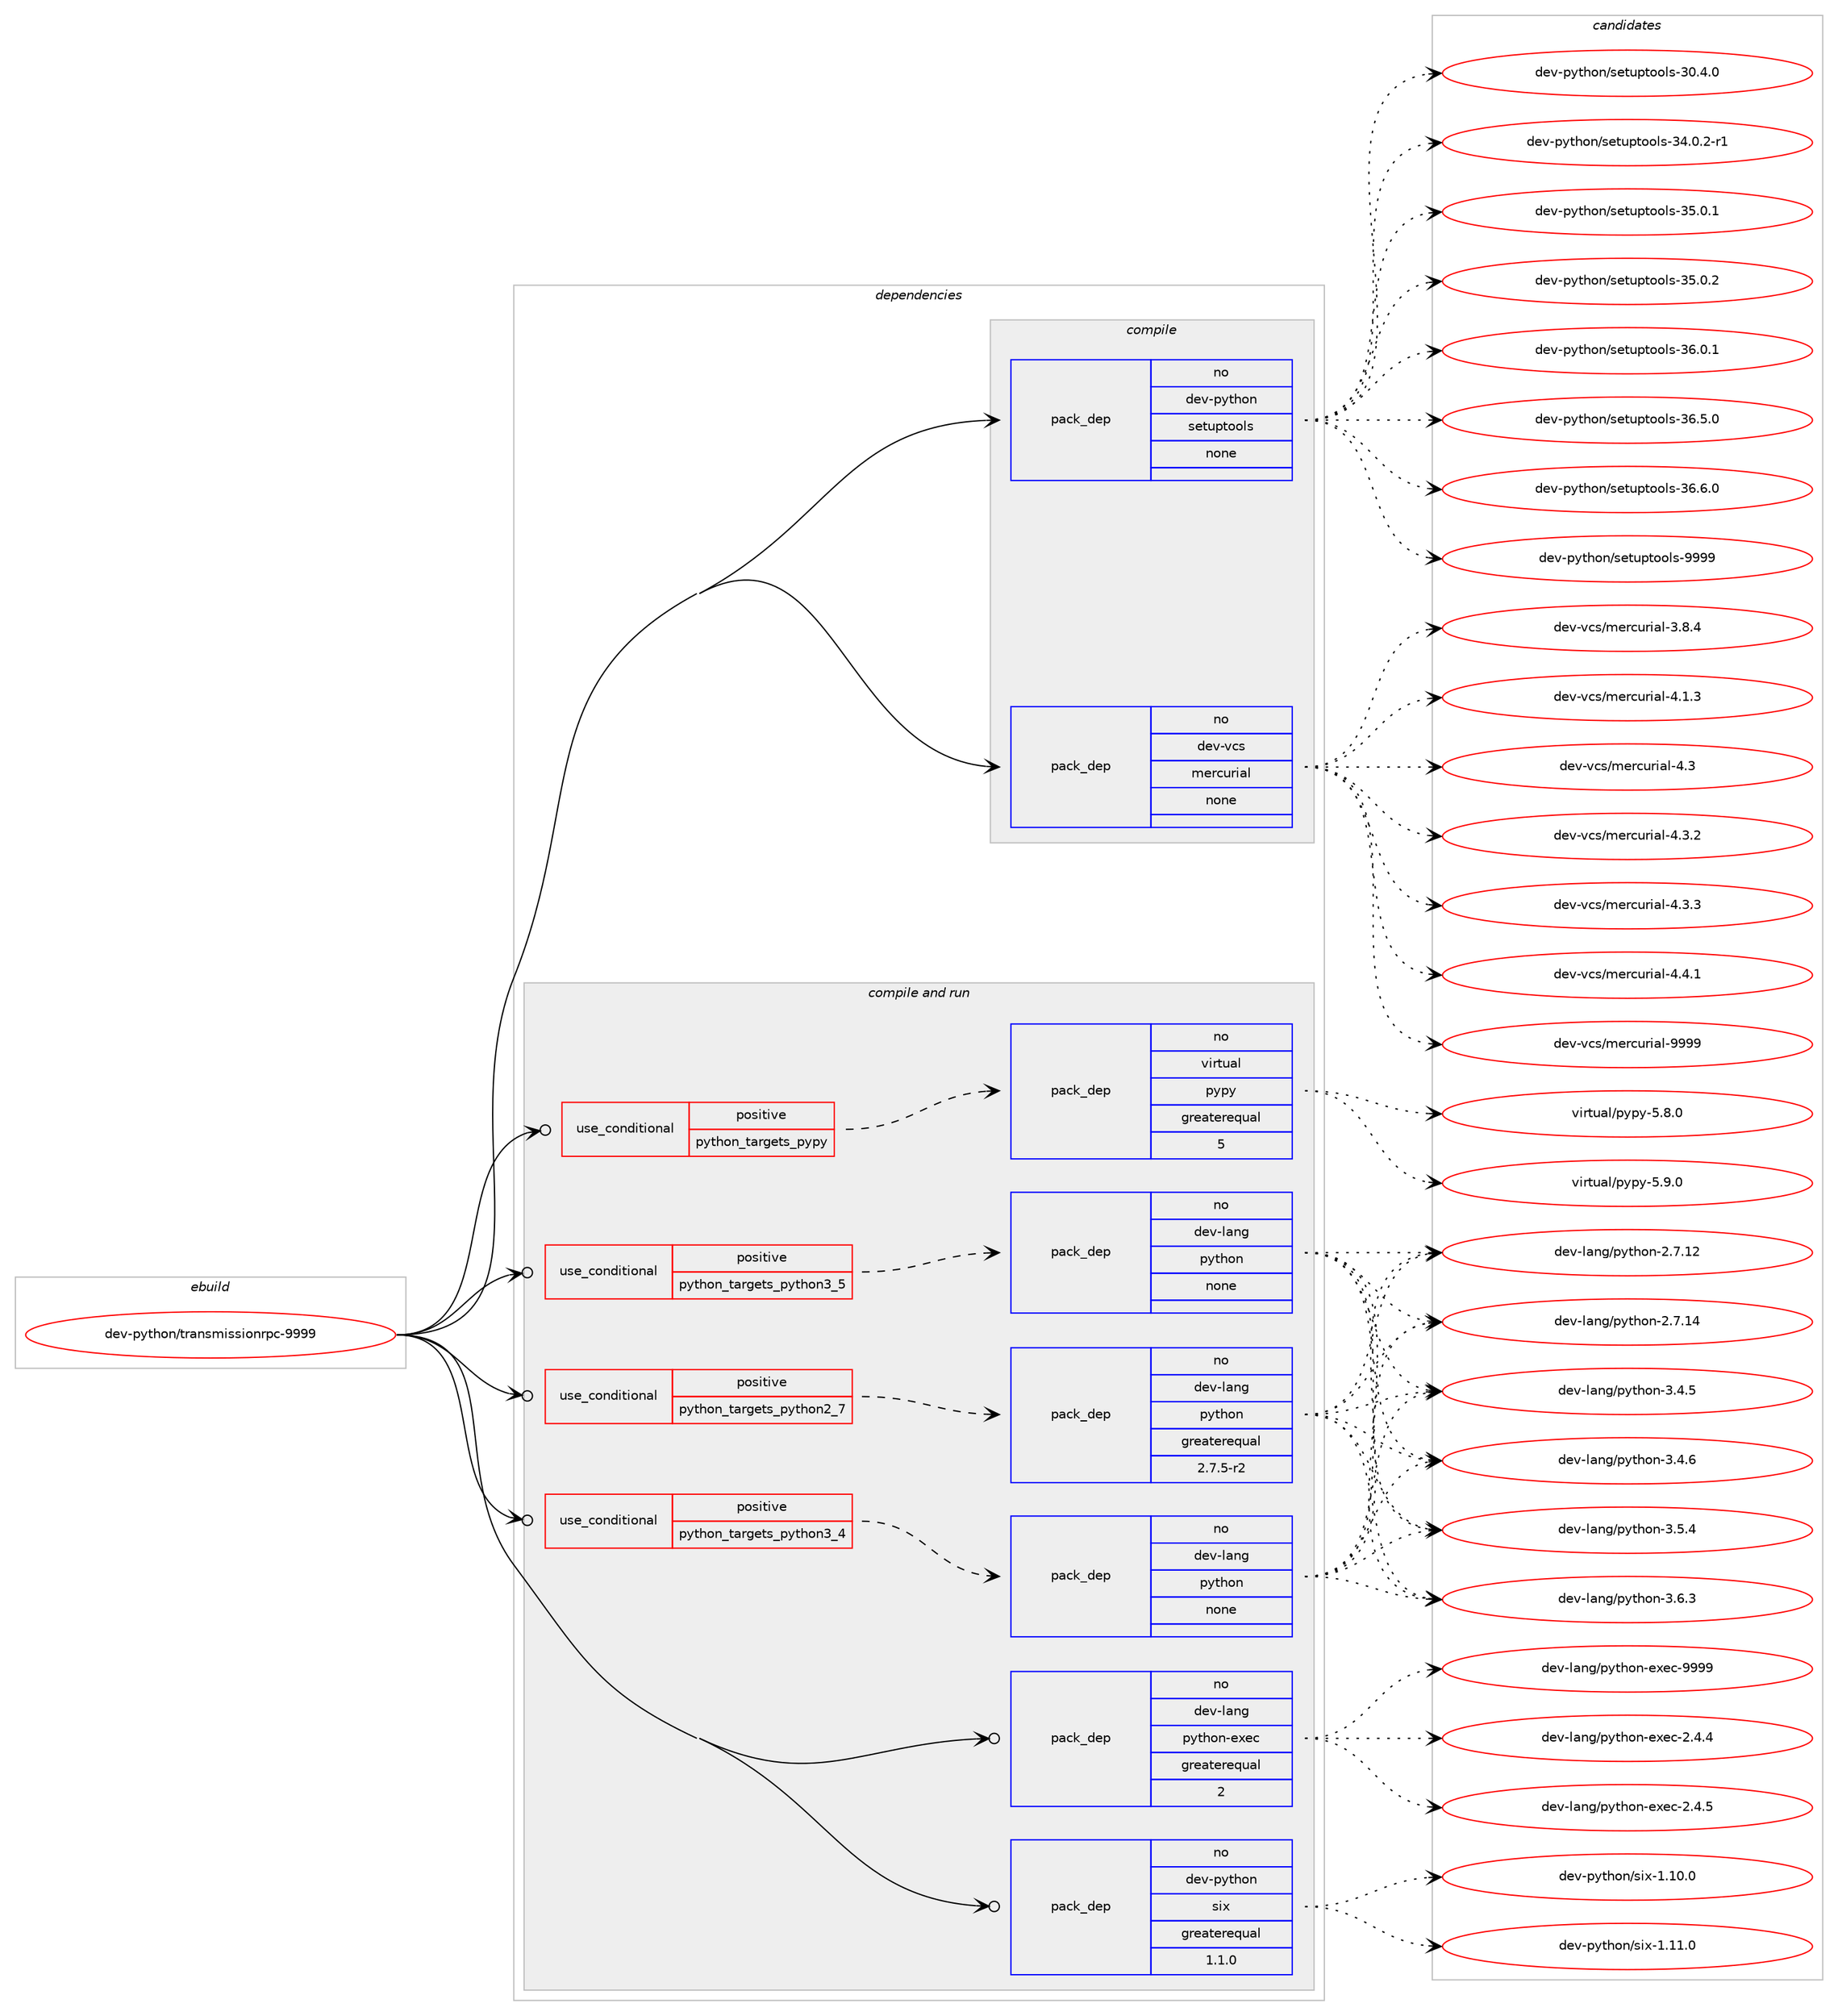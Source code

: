 digraph prolog {

# *************
# Graph options
# *************

newrank=true;
concentrate=true;
compound=true;
graph [rankdir=LR,fontname=Helvetica,fontsize=10,ranksep=1.5];#, ranksep=2.5, nodesep=0.2];
edge  [arrowhead=vee];
node  [fontname=Helvetica,fontsize=10];

# **********
# The ebuild
# **********

subgraph cluster_leftcol {
color=gray;
rank=same;
label=<<i>ebuild</i>>;
id [label="dev-python/transmissionrpc-9999", color=red, width=4, href="../dev-python/transmissionrpc-9999.svg"];
}

# ****************
# The dependencies
# ****************

subgraph cluster_midcol {
color=gray;
label=<<i>dependencies</i>>;
subgraph cluster_compile {
fillcolor="#eeeeee";
style=filled;
label=<<i>compile</i>>;
subgraph pack144286 {
dependency191217 [label=<<TABLE BORDER="0" CELLBORDER="1" CELLSPACING="0" CELLPADDING="4" WIDTH="220"><TR><TD ROWSPAN="6" CELLPADDING="30">pack_dep</TD></TR><TR><TD WIDTH="110">no</TD></TR><TR><TD>dev-python</TD></TR><TR><TD>setuptools</TD></TR><TR><TD>none</TD></TR><TR><TD></TD></TR></TABLE>>, shape=none, color=blue];
}
id:e -> dependency191217:w [weight=20,style="solid",arrowhead="vee"];
subgraph pack144287 {
dependency191218 [label=<<TABLE BORDER="0" CELLBORDER="1" CELLSPACING="0" CELLPADDING="4" WIDTH="220"><TR><TD ROWSPAN="6" CELLPADDING="30">pack_dep</TD></TR><TR><TD WIDTH="110">no</TD></TR><TR><TD>dev-vcs</TD></TR><TR><TD>mercurial</TD></TR><TR><TD>none</TD></TR><TR><TD></TD></TR></TABLE>>, shape=none, color=blue];
}
id:e -> dependency191218:w [weight=20,style="solid",arrowhead="vee"];
}
subgraph cluster_compileandrun {
fillcolor="#eeeeee";
style=filled;
label=<<i>compile and run</i>>;
subgraph cond42975 {
dependency191219 [label=<<TABLE BORDER="0" CELLBORDER="1" CELLSPACING="0" CELLPADDING="4"><TR><TD ROWSPAN="3" CELLPADDING="10">use_conditional</TD></TR><TR><TD>positive</TD></TR><TR><TD>python_targets_pypy</TD></TR></TABLE>>, shape=none, color=red];
subgraph pack144288 {
dependency191220 [label=<<TABLE BORDER="0" CELLBORDER="1" CELLSPACING="0" CELLPADDING="4" WIDTH="220"><TR><TD ROWSPAN="6" CELLPADDING="30">pack_dep</TD></TR><TR><TD WIDTH="110">no</TD></TR><TR><TD>virtual</TD></TR><TR><TD>pypy</TD></TR><TR><TD>greaterequal</TD></TR><TR><TD>5</TD></TR></TABLE>>, shape=none, color=blue];
}
dependency191219:e -> dependency191220:w [weight=20,style="dashed",arrowhead="vee"];
}
id:e -> dependency191219:w [weight=20,style="solid",arrowhead="odotvee"];
subgraph cond42976 {
dependency191221 [label=<<TABLE BORDER="0" CELLBORDER="1" CELLSPACING="0" CELLPADDING="4"><TR><TD ROWSPAN="3" CELLPADDING="10">use_conditional</TD></TR><TR><TD>positive</TD></TR><TR><TD>python_targets_python2_7</TD></TR></TABLE>>, shape=none, color=red];
subgraph pack144289 {
dependency191222 [label=<<TABLE BORDER="0" CELLBORDER="1" CELLSPACING="0" CELLPADDING="4" WIDTH="220"><TR><TD ROWSPAN="6" CELLPADDING="30">pack_dep</TD></TR><TR><TD WIDTH="110">no</TD></TR><TR><TD>dev-lang</TD></TR><TR><TD>python</TD></TR><TR><TD>greaterequal</TD></TR><TR><TD>2.7.5-r2</TD></TR></TABLE>>, shape=none, color=blue];
}
dependency191221:e -> dependency191222:w [weight=20,style="dashed",arrowhead="vee"];
}
id:e -> dependency191221:w [weight=20,style="solid",arrowhead="odotvee"];
subgraph cond42977 {
dependency191223 [label=<<TABLE BORDER="0" CELLBORDER="1" CELLSPACING="0" CELLPADDING="4"><TR><TD ROWSPAN="3" CELLPADDING="10">use_conditional</TD></TR><TR><TD>positive</TD></TR><TR><TD>python_targets_python3_4</TD></TR></TABLE>>, shape=none, color=red];
subgraph pack144290 {
dependency191224 [label=<<TABLE BORDER="0" CELLBORDER="1" CELLSPACING="0" CELLPADDING="4" WIDTH="220"><TR><TD ROWSPAN="6" CELLPADDING="30">pack_dep</TD></TR><TR><TD WIDTH="110">no</TD></TR><TR><TD>dev-lang</TD></TR><TR><TD>python</TD></TR><TR><TD>none</TD></TR><TR><TD></TD></TR></TABLE>>, shape=none, color=blue];
}
dependency191223:e -> dependency191224:w [weight=20,style="dashed",arrowhead="vee"];
}
id:e -> dependency191223:w [weight=20,style="solid",arrowhead="odotvee"];
subgraph cond42978 {
dependency191225 [label=<<TABLE BORDER="0" CELLBORDER="1" CELLSPACING="0" CELLPADDING="4"><TR><TD ROWSPAN="3" CELLPADDING="10">use_conditional</TD></TR><TR><TD>positive</TD></TR><TR><TD>python_targets_python3_5</TD></TR></TABLE>>, shape=none, color=red];
subgraph pack144291 {
dependency191226 [label=<<TABLE BORDER="0" CELLBORDER="1" CELLSPACING="0" CELLPADDING="4" WIDTH="220"><TR><TD ROWSPAN="6" CELLPADDING="30">pack_dep</TD></TR><TR><TD WIDTH="110">no</TD></TR><TR><TD>dev-lang</TD></TR><TR><TD>python</TD></TR><TR><TD>none</TD></TR><TR><TD></TD></TR></TABLE>>, shape=none, color=blue];
}
dependency191225:e -> dependency191226:w [weight=20,style="dashed",arrowhead="vee"];
}
id:e -> dependency191225:w [weight=20,style="solid",arrowhead="odotvee"];
subgraph pack144292 {
dependency191227 [label=<<TABLE BORDER="0" CELLBORDER="1" CELLSPACING="0" CELLPADDING="4" WIDTH="220"><TR><TD ROWSPAN="6" CELLPADDING="30">pack_dep</TD></TR><TR><TD WIDTH="110">no</TD></TR><TR><TD>dev-lang</TD></TR><TR><TD>python-exec</TD></TR><TR><TD>greaterequal</TD></TR><TR><TD>2</TD></TR></TABLE>>, shape=none, color=blue];
}
id:e -> dependency191227:w [weight=20,style="solid",arrowhead="odotvee"];
subgraph pack144293 {
dependency191228 [label=<<TABLE BORDER="0" CELLBORDER="1" CELLSPACING="0" CELLPADDING="4" WIDTH="220"><TR><TD ROWSPAN="6" CELLPADDING="30">pack_dep</TD></TR><TR><TD WIDTH="110">no</TD></TR><TR><TD>dev-python</TD></TR><TR><TD>six</TD></TR><TR><TD>greaterequal</TD></TR><TR><TD>1.1.0</TD></TR></TABLE>>, shape=none, color=blue];
}
id:e -> dependency191228:w [weight=20,style="solid",arrowhead="odotvee"];
}
subgraph cluster_run {
fillcolor="#eeeeee";
style=filled;
label=<<i>run</i>>;
}
}

# **************
# The candidates
# **************

subgraph cluster_choices {
rank=same;
color=gray;
label=<<i>candidates</i>>;

subgraph choice144286 {
color=black;
nodesep=1;
choice100101118451121211161041111104711510111611711211611111110811545514846524648 [label="dev-python/setuptools-30.4.0", color=red, width=4,href="../dev-python/setuptools-30.4.0.svg"];
choice1001011184511212111610411111047115101116117112116111111108115455152464846504511449 [label="dev-python/setuptools-34.0.2-r1", color=red, width=4,href="../dev-python/setuptools-34.0.2-r1.svg"];
choice100101118451121211161041111104711510111611711211611111110811545515346484649 [label="dev-python/setuptools-35.0.1", color=red, width=4,href="../dev-python/setuptools-35.0.1.svg"];
choice100101118451121211161041111104711510111611711211611111110811545515346484650 [label="dev-python/setuptools-35.0.2", color=red, width=4,href="../dev-python/setuptools-35.0.2.svg"];
choice100101118451121211161041111104711510111611711211611111110811545515446484649 [label="dev-python/setuptools-36.0.1", color=red, width=4,href="../dev-python/setuptools-36.0.1.svg"];
choice100101118451121211161041111104711510111611711211611111110811545515446534648 [label="dev-python/setuptools-36.5.0", color=red, width=4,href="../dev-python/setuptools-36.5.0.svg"];
choice100101118451121211161041111104711510111611711211611111110811545515446544648 [label="dev-python/setuptools-36.6.0", color=red, width=4,href="../dev-python/setuptools-36.6.0.svg"];
choice10010111845112121116104111110471151011161171121161111111081154557575757 [label="dev-python/setuptools-9999", color=red, width=4,href="../dev-python/setuptools-9999.svg"];
dependency191217:e -> choice100101118451121211161041111104711510111611711211611111110811545514846524648:w [style=dotted,weight="100"];
dependency191217:e -> choice1001011184511212111610411111047115101116117112116111111108115455152464846504511449:w [style=dotted,weight="100"];
dependency191217:e -> choice100101118451121211161041111104711510111611711211611111110811545515346484649:w [style=dotted,weight="100"];
dependency191217:e -> choice100101118451121211161041111104711510111611711211611111110811545515346484650:w [style=dotted,weight="100"];
dependency191217:e -> choice100101118451121211161041111104711510111611711211611111110811545515446484649:w [style=dotted,weight="100"];
dependency191217:e -> choice100101118451121211161041111104711510111611711211611111110811545515446534648:w [style=dotted,weight="100"];
dependency191217:e -> choice100101118451121211161041111104711510111611711211611111110811545515446544648:w [style=dotted,weight="100"];
dependency191217:e -> choice10010111845112121116104111110471151011161171121161111111081154557575757:w [style=dotted,weight="100"];
}
subgraph choice144287 {
color=black;
nodesep=1;
choice1001011184511899115471091011149911711410597108455146564652 [label="dev-vcs/mercurial-3.8.4", color=red, width=4,href="../dev-vcs/mercurial-3.8.4.svg"];
choice1001011184511899115471091011149911711410597108455246494651 [label="dev-vcs/mercurial-4.1.3", color=red, width=4,href="../dev-vcs/mercurial-4.1.3.svg"];
choice100101118451189911547109101114991171141059710845524651 [label="dev-vcs/mercurial-4.3", color=red, width=4,href="../dev-vcs/mercurial-4.3.svg"];
choice1001011184511899115471091011149911711410597108455246514650 [label="dev-vcs/mercurial-4.3.2", color=red, width=4,href="../dev-vcs/mercurial-4.3.2.svg"];
choice1001011184511899115471091011149911711410597108455246514651 [label="dev-vcs/mercurial-4.3.3", color=red, width=4,href="../dev-vcs/mercurial-4.3.3.svg"];
choice1001011184511899115471091011149911711410597108455246524649 [label="dev-vcs/mercurial-4.4.1", color=red, width=4,href="../dev-vcs/mercurial-4.4.1.svg"];
choice10010111845118991154710910111499117114105971084557575757 [label="dev-vcs/mercurial-9999", color=red, width=4,href="../dev-vcs/mercurial-9999.svg"];
dependency191218:e -> choice1001011184511899115471091011149911711410597108455146564652:w [style=dotted,weight="100"];
dependency191218:e -> choice1001011184511899115471091011149911711410597108455246494651:w [style=dotted,weight="100"];
dependency191218:e -> choice100101118451189911547109101114991171141059710845524651:w [style=dotted,weight="100"];
dependency191218:e -> choice1001011184511899115471091011149911711410597108455246514650:w [style=dotted,weight="100"];
dependency191218:e -> choice1001011184511899115471091011149911711410597108455246514651:w [style=dotted,weight="100"];
dependency191218:e -> choice1001011184511899115471091011149911711410597108455246524649:w [style=dotted,weight="100"];
dependency191218:e -> choice10010111845118991154710910111499117114105971084557575757:w [style=dotted,weight="100"];
}
subgraph choice144288 {
color=black;
nodesep=1;
choice1181051141161179710847112121112121455346564648 [label="virtual/pypy-5.8.0", color=red, width=4,href="../virtual/pypy-5.8.0.svg"];
choice1181051141161179710847112121112121455346574648 [label="virtual/pypy-5.9.0", color=red, width=4,href="../virtual/pypy-5.9.0.svg"];
dependency191220:e -> choice1181051141161179710847112121112121455346564648:w [style=dotted,weight="100"];
dependency191220:e -> choice1181051141161179710847112121112121455346574648:w [style=dotted,weight="100"];
}
subgraph choice144289 {
color=black;
nodesep=1;
choice10010111845108971101034711212111610411111045504655464950 [label="dev-lang/python-2.7.12", color=red, width=4,href="../dev-lang/python-2.7.12.svg"];
choice10010111845108971101034711212111610411111045504655464952 [label="dev-lang/python-2.7.14", color=red, width=4,href="../dev-lang/python-2.7.14.svg"];
choice100101118451089711010347112121116104111110455146524653 [label="dev-lang/python-3.4.5", color=red, width=4,href="../dev-lang/python-3.4.5.svg"];
choice100101118451089711010347112121116104111110455146524654 [label="dev-lang/python-3.4.6", color=red, width=4,href="../dev-lang/python-3.4.6.svg"];
choice100101118451089711010347112121116104111110455146534652 [label="dev-lang/python-3.5.4", color=red, width=4,href="../dev-lang/python-3.5.4.svg"];
choice100101118451089711010347112121116104111110455146544651 [label="dev-lang/python-3.6.3", color=red, width=4,href="../dev-lang/python-3.6.3.svg"];
dependency191222:e -> choice10010111845108971101034711212111610411111045504655464950:w [style=dotted,weight="100"];
dependency191222:e -> choice10010111845108971101034711212111610411111045504655464952:w [style=dotted,weight="100"];
dependency191222:e -> choice100101118451089711010347112121116104111110455146524653:w [style=dotted,weight="100"];
dependency191222:e -> choice100101118451089711010347112121116104111110455146524654:w [style=dotted,weight="100"];
dependency191222:e -> choice100101118451089711010347112121116104111110455146534652:w [style=dotted,weight="100"];
dependency191222:e -> choice100101118451089711010347112121116104111110455146544651:w [style=dotted,weight="100"];
}
subgraph choice144290 {
color=black;
nodesep=1;
choice10010111845108971101034711212111610411111045504655464950 [label="dev-lang/python-2.7.12", color=red, width=4,href="../dev-lang/python-2.7.12.svg"];
choice10010111845108971101034711212111610411111045504655464952 [label="dev-lang/python-2.7.14", color=red, width=4,href="../dev-lang/python-2.7.14.svg"];
choice100101118451089711010347112121116104111110455146524653 [label="dev-lang/python-3.4.5", color=red, width=4,href="../dev-lang/python-3.4.5.svg"];
choice100101118451089711010347112121116104111110455146524654 [label="dev-lang/python-3.4.6", color=red, width=4,href="../dev-lang/python-3.4.6.svg"];
choice100101118451089711010347112121116104111110455146534652 [label="dev-lang/python-3.5.4", color=red, width=4,href="../dev-lang/python-3.5.4.svg"];
choice100101118451089711010347112121116104111110455146544651 [label="dev-lang/python-3.6.3", color=red, width=4,href="../dev-lang/python-3.6.3.svg"];
dependency191224:e -> choice10010111845108971101034711212111610411111045504655464950:w [style=dotted,weight="100"];
dependency191224:e -> choice10010111845108971101034711212111610411111045504655464952:w [style=dotted,weight="100"];
dependency191224:e -> choice100101118451089711010347112121116104111110455146524653:w [style=dotted,weight="100"];
dependency191224:e -> choice100101118451089711010347112121116104111110455146524654:w [style=dotted,weight="100"];
dependency191224:e -> choice100101118451089711010347112121116104111110455146534652:w [style=dotted,weight="100"];
dependency191224:e -> choice100101118451089711010347112121116104111110455146544651:w [style=dotted,weight="100"];
}
subgraph choice144291 {
color=black;
nodesep=1;
choice10010111845108971101034711212111610411111045504655464950 [label="dev-lang/python-2.7.12", color=red, width=4,href="../dev-lang/python-2.7.12.svg"];
choice10010111845108971101034711212111610411111045504655464952 [label="dev-lang/python-2.7.14", color=red, width=4,href="../dev-lang/python-2.7.14.svg"];
choice100101118451089711010347112121116104111110455146524653 [label="dev-lang/python-3.4.5", color=red, width=4,href="../dev-lang/python-3.4.5.svg"];
choice100101118451089711010347112121116104111110455146524654 [label="dev-lang/python-3.4.6", color=red, width=4,href="../dev-lang/python-3.4.6.svg"];
choice100101118451089711010347112121116104111110455146534652 [label="dev-lang/python-3.5.4", color=red, width=4,href="../dev-lang/python-3.5.4.svg"];
choice100101118451089711010347112121116104111110455146544651 [label="dev-lang/python-3.6.3", color=red, width=4,href="../dev-lang/python-3.6.3.svg"];
dependency191226:e -> choice10010111845108971101034711212111610411111045504655464950:w [style=dotted,weight="100"];
dependency191226:e -> choice10010111845108971101034711212111610411111045504655464952:w [style=dotted,weight="100"];
dependency191226:e -> choice100101118451089711010347112121116104111110455146524653:w [style=dotted,weight="100"];
dependency191226:e -> choice100101118451089711010347112121116104111110455146524654:w [style=dotted,weight="100"];
dependency191226:e -> choice100101118451089711010347112121116104111110455146534652:w [style=dotted,weight="100"];
dependency191226:e -> choice100101118451089711010347112121116104111110455146544651:w [style=dotted,weight="100"];
}
subgraph choice144292 {
color=black;
nodesep=1;
choice1001011184510897110103471121211161041111104510112010199455046524652 [label="dev-lang/python-exec-2.4.4", color=red, width=4,href="../dev-lang/python-exec-2.4.4.svg"];
choice1001011184510897110103471121211161041111104510112010199455046524653 [label="dev-lang/python-exec-2.4.5", color=red, width=4,href="../dev-lang/python-exec-2.4.5.svg"];
choice10010111845108971101034711212111610411111045101120101994557575757 [label="dev-lang/python-exec-9999", color=red, width=4,href="../dev-lang/python-exec-9999.svg"];
dependency191227:e -> choice1001011184510897110103471121211161041111104510112010199455046524652:w [style=dotted,weight="100"];
dependency191227:e -> choice1001011184510897110103471121211161041111104510112010199455046524653:w [style=dotted,weight="100"];
dependency191227:e -> choice10010111845108971101034711212111610411111045101120101994557575757:w [style=dotted,weight="100"];
}
subgraph choice144293 {
color=black;
nodesep=1;
choice100101118451121211161041111104711510512045494649484648 [label="dev-python/six-1.10.0", color=red, width=4,href="../dev-python/six-1.10.0.svg"];
choice100101118451121211161041111104711510512045494649494648 [label="dev-python/six-1.11.0", color=red, width=4,href="../dev-python/six-1.11.0.svg"];
dependency191228:e -> choice100101118451121211161041111104711510512045494649484648:w [style=dotted,weight="100"];
dependency191228:e -> choice100101118451121211161041111104711510512045494649494648:w [style=dotted,weight="100"];
}
}

}
